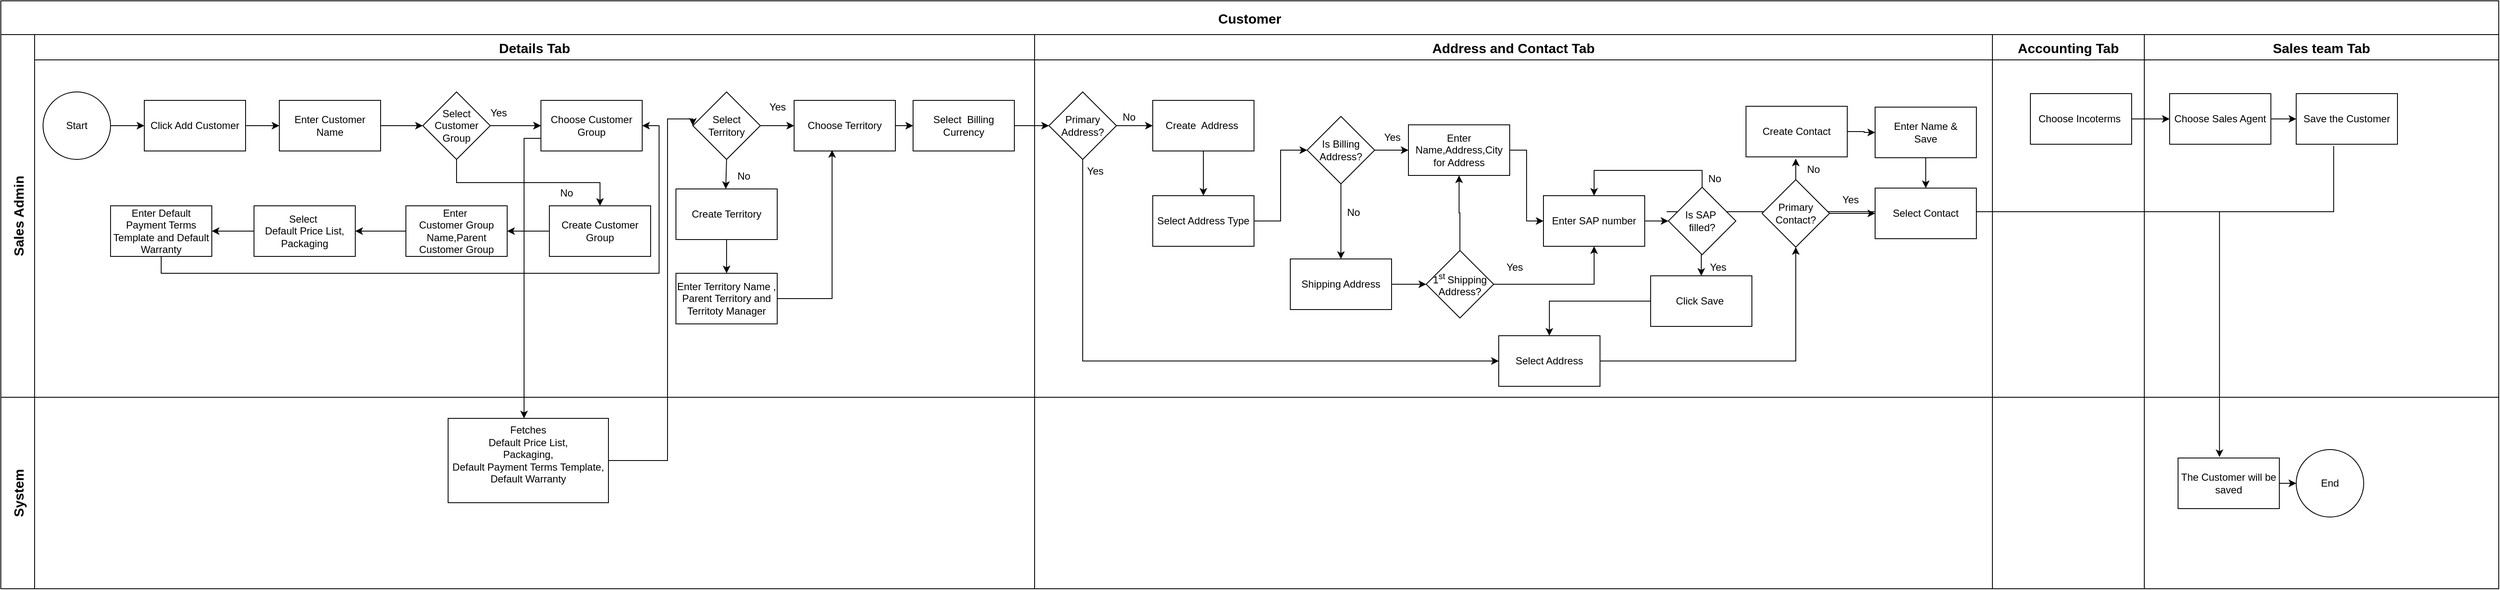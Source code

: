 <mxfile version="28.0.6">
  <diagram name="Page-1" id="mYWzqSMtHuaNR0oqPBAB">
    <mxGraphModel dx="922" dy="408" grid="1" gridSize="10" guides="1" tooltips="1" connect="1" arrows="1" fold="1" page="1" pageScale="1" pageWidth="1400" pageHeight="850" math="0" shadow="0">
      <root>
        <mxCell id="0" />
        <mxCell id="1" parent="0" />
        <mxCell id="lQjqS9JauD-RiS_Uu7O6-1" value="Customer" style="shape=table;childLayout=tableLayout;startSize=40;collapsible=0;recursiveResize=0;expand=0;fontSize=16;fontStyle=1;points=[[0,0,0,0,0],[0,0.25,0,0,0],[0,0.5,0,0,0],[0,0.75,0,0,0],[0,1,0,0,0],[0.25,0,0,0,0],[0.25,1,0,0,0],[0.5,0,0,0,0],[0.5,1,0,0,0],[0.75,0,0,0,0],[0.75,1,0,0,0],[1,0,0,0,0],[1,0.25,0,0,0],[1,0.5,0,0,0],[1,0.75,0,0,0],[1,1,0,0,0]];" parent="1" vertex="1">
          <mxGeometry x="350" y="70" width="2960.0" height="697" as="geometry" />
        </mxCell>
        <mxCell id="lQjqS9JauD-RiS_Uu7O6-2" value="Sales Admin" style="shape=tableRow;horizontal=0;swimlaneHead=0;swimlaneBody=0;top=0;left=0;strokeColor=inherit;bottom=0;right=0;dropTarget=0;fontStyle=1;fillColor=none;points=[[0,0.5],[1,0.5]];portConstraint=eastwest;startSize=40;collapsible=0;recursiveResize=0;expand=0;fontSize=16;" parent="lQjqS9JauD-RiS_Uu7O6-1" vertex="1">
          <mxGeometry y="40" width="2960.0" height="430" as="geometry" />
        </mxCell>
        <mxCell id="lQjqS9JauD-RiS_Uu7O6-3" value="Details Tab" style="swimlane;swimlaneHead=0;swimlaneBody=0;fontStyle=1;strokeColor=inherit;connectable=0;fillColor=none;startSize=30;collapsible=0;recursiveResize=0;expand=0;fontSize=16;" parent="lQjqS9JauD-RiS_Uu7O6-2" vertex="1">
          <mxGeometry x="40" width="1185" height="430" as="geometry">
            <mxRectangle width="1185" height="430" as="alternateBounds" />
          </mxGeometry>
        </mxCell>
        <mxCell id="lQjqS9JauD-RiS_Uu7O6-4" value="Address and Contact Tab" style="swimlane;swimlaneHead=0;swimlaneBody=0;fontStyle=1;strokeColor=inherit;connectable=0;fillColor=none;startSize=30;collapsible=0;recursiveResize=0;expand=0;fontSize=16;" parent="lQjqS9JauD-RiS_Uu7O6-2" vertex="1">
          <mxGeometry x="1225" width="1135" height="430" as="geometry">
            <mxRectangle width="1135" height="430" as="alternateBounds" />
          </mxGeometry>
        </mxCell>
        <mxCell id="LAMu-OEk-gBCYnPKdZS7-6" value="Yes" style="text;html=1;align=center;verticalAlign=middle;whiteSpace=wrap;rounded=0;" vertex="1" parent="lQjqS9JauD-RiS_Uu7O6-4">
          <mxGeometry x="47" y="152" width="50" height="20" as="geometry" />
        </mxCell>
        <mxCell id="lQjqS9JauD-RiS_Uu7O6-5" value="Accounting Tab" style="swimlane;swimlaneHead=0;swimlaneBody=0;fontStyle=1;strokeColor=inherit;connectable=0;fillColor=none;startSize=30;collapsible=0;recursiveResize=0;expand=0;fontSize=16;" parent="lQjqS9JauD-RiS_Uu7O6-2" vertex="1">
          <mxGeometry x="2360" width="180" height="430" as="geometry">
            <mxRectangle width="180" height="430" as="alternateBounds" />
          </mxGeometry>
        </mxCell>
        <mxCell id="lQjqS9JauD-RiS_Uu7O6-6" value="Choose Incoterms&amp;nbsp;" style="whiteSpace=wrap;html=1;" parent="lQjqS9JauD-RiS_Uu7O6-5" vertex="1">
          <mxGeometry x="45" y="70" width="120" height="60" as="geometry" />
        </mxCell>
        <mxCell id="lQjqS9JauD-RiS_Uu7O6-7" value="Sales team Tab" style="swimlane;swimlaneHead=0;swimlaneBody=0;fontStyle=1;strokeColor=inherit;connectable=0;fillColor=none;startSize=30;collapsible=0;recursiveResize=0;expand=0;fontSize=16;" parent="lQjqS9JauD-RiS_Uu7O6-2" vertex="1">
          <mxGeometry x="2540" width="420" height="430" as="geometry">
            <mxRectangle width="420" height="430" as="alternateBounds" />
          </mxGeometry>
        </mxCell>
        <mxCell id="lQjqS9JauD-RiS_Uu7O6-8" value="" style="edgeStyle=orthogonalEdgeStyle;rounded=0;orthogonalLoop=1;jettySize=auto;html=1;" parent="lQjqS9JauD-RiS_Uu7O6-7" source="lQjqS9JauD-RiS_Uu7O6-9" target="lQjqS9JauD-RiS_Uu7O6-10" edge="1">
          <mxGeometry relative="1" as="geometry" />
        </mxCell>
        <mxCell id="lQjqS9JauD-RiS_Uu7O6-9" value="Choose Sales Agent" style="whiteSpace=wrap;html=1;" parent="lQjqS9JauD-RiS_Uu7O6-7" vertex="1">
          <mxGeometry x="30" y="70" width="120" height="60" as="geometry" />
        </mxCell>
        <mxCell id="lQjqS9JauD-RiS_Uu7O6-10" value="Save the Customer" style="rounded=0;whiteSpace=wrap;html=1;" parent="lQjqS9JauD-RiS_Uu7O6-7" vertex="1">
          <mxGeometry x="180" y="70" width="120" height="60" as="geometry" />
        </mxCell>
        <mxCell id="lQjqS9JauD-RiS_Uu7O6-11" value="" style="edgeStyle=orthogonalEdgeStyle;rounded=0;orthogonalLoop=1;jettySize=auto;html=1;" parent="lQjqS9JauD-RiS_Uu7O6-2" source="lQjqS9JauD-RiS_Uu7O6-6" target="lQjqS9JauD-RiS_Uu7O6-9" edge="1">
          <mxGeometry relative="1" as="geometry" />
        </mxCell>
        <mxCell id="lQjqS9JauD-RiS_Uu7O6-12" value="System" style="shape=tableRow;horizontal=0;swimlaneHead=0;swimlaneBody=0;top=0;left=0;strokeColor=inherit;bottom=0;right=0;dropTarget=0;fontStyle=1;fillColor=none;points=[[0,0.5],[1,0.5]];portConstraint=eastwest;startSize=40;collapsible=0;recursiveResize=0;expand=0;fontSize=16;" parent="lQjqS9JauD-RiS_Uu7O6-1" vertex="1">
          <mxGeometry y="470" width="2960.0" height="227" as="geometry" />
        </mxCell>
        <mxCell id="lQjqS9JauD-RiS_Uu7O6-13" value="" style="swimlane;swimlaneHead=0;swimlaneBody=0;fontStyle=1;connectable=0;strokeColor=inherit;fillColor=none;startSize=0;collapsible=0;recursiveResize=0;expand=0;fontSize=16;" parent="lQjqS9JauD-RiS_Uu7O6-12" vertex="1">
          <mxGeometry x="40" width="1185" height="227" as="geometry">
            <mxRectangle width="1185" height="227" as="alternateBounds" />
          </mxGeometry>
        </mxCell>
        <mxCell id="lQjqS9JauD-RiS_Uu7O6-14" value="" style="swimlane;swimlaneHead=0;swimlaneBody=0;fontStyle=1;connectable=0;strokeColor=inherit;fillColor=none;startSize=0;collapsible=0;recursiveResize=0;expand=0;fontSize=16;" parent="lQjqS9JauD-RiS_Uu7O6-12" vertex="1">
          <mxGeometry x="1225" width="1135" height="227" as="geometry">
            <mxRectangle width="1135" height="227" as="alternateBounds" />
          </mxGeometry>
        </mxCell>
        <mxCell id="lQjqS9JauD-RiS_Uu7O6-15" style="swimlane;swimlaneHead=0;swimlaneBody=0;fontStyle=1;connectable=0;strokeColor=inherit;fillColor=none;startSize=0;collapsible=0;recursiveResize=0;expand=0;fontSize=16;" parent="lQjqS9JauD-RiS_Uu7O6-12" vertex="1">
          <mxGeometry x="2360" width="180" height="227" as="geometry">
            <mxRectangle width="180" height="227" as="alternateBounds" />
          </mxGeometry>
        </mxCell>
        <mxCell id="lQjqS9JauD-RiS_Uu7O6-16" value="" style="swimlane;swimlaneHead=0;swimlaneBody=0;fontStyle=1;connectable=0;strokeColor=inherit;fillColor=none;startSize=0;collapsible=0;recursiveResize=0;expand=0;fontSize=16;" parent="lQjqS9JauD-RiS_Uu7O6-12" vertex="1">
          <mxGeometry x="2540" width="420" height="227" as="geometry">
            <mxRectangle width="420" height="227" as="alternateBounds" />
          </mxGeometry>
        </mxCell>
        <mxCell id="lQjqS9JauD-RiS_Uu7O6-17" value="End" style="ellipse;whiteSpace=wrap;html=1;aspect=fixed;" parent="lQjqS9JauD-RiS_Uu7O6-16" vertex="1">
          <mxGeometry x="180" y="62" width="80" height="80" as="geometry" />
        </mxCell>
        <mxCell id="lQjqS9JauD-RiS_Uu7O6-18" value="The Customer will be saved" style="whiteSpace=wrap;html=1;" parent="lQjqS9JauD-RiS_Uu7O6-16" vertex="1">
          <mxGeometry x="40" y="72" width="120" height="60" as="geometry" />
        </mxCell>
        <mxCell id="lQjqS9JauD-RiS_Uu7O6-19" value="" style="edgeStyle=orthogonalEdgeStyle;rounded=0;orthogonalLoop=1;jettySize=auto;html=1;" parent="lQjqS9JauD-RiS_Uu7O6-16" source="lQjqS9JauD-RiS_Uu7O6-18" target="lQjqS9JauD-RiS_Uu7O6-17" edge="1">
          <mxGeometry relative="1" as="geometry" />
        </mxCell>
        <mxCell id="lQjqS9JauD-RiS_Uu7O6-20" style="edgeStyle=orthogonalEdgeStyle;rounded=0;orthogonalLoop=1;jettySize=auto;html=1;entryX=0.409;entryY=-0.018;entryDx=0;entryDy=0;entryPerimeter=0;exitX=0.37;exitY=1.036;exitDx=0;exitDy=0;exitPerimeter=0;" parent="lQjqS9JauD-RiS_Uu7O6-1" source="lQjqS9JauD-RiS_Uu7O6-10" target="lQjqS9JauD-RiS_Uu7O6-18" edge="1">
          <mxGeometry relative="1" as="geometry">
            <mxPoint x="1980" y="290" as="sourcePoint" />
            <Array as="points">
              <mxPoint x="1974" y="250" />
              <mxPoint x="1839" y="250" />
            </Array>
          </mxGeometry>
        </mxCell>
        <mxCell id="lQjqS9JauD-RiS_Uu7O6-21" value="" style="edgeStyle=orthogonalEdgeStyle;rounded=0;orthogonalLoop=1;jettySize=auto;html=1;" parent="1" source="lQjqS9JauD-RiS_Uu7O6-22" target="lQjqS9JauD-RiS_Uu7O6-24" edge="1">
          <mxGeometry relative="1" as="geometry" />
        </mxCell>
        <mxCell id="lQjqS9JauD-RiS_Uu7O6-22" value="Start" style="ellipse;whiteSpace=wrap;html=1;aspect=fixed;" parent="1" vertex="1">
          <mxGeometry x="400" y="178" width="80" height="80" as="geometry" />
        </mxCell>
        <mxCell id="lQjqS9JauD-RiS_Uu7O6-23" value="" style="edgeStyle=orthogonalEdgeStyle;rounded=0;orthogonalLoop=1;jettySize=auto;html=1;" parent="1" source="lQjqS9JauD-RiS_Uu7O6-24" target="lQjqS9JauD-RiS_Uu7O6-26" edge="1">
          <mxGeometry relative="1" as="geometry" />
        </mxCell>
        <mxCell id="lQjqS9JauD-RiS_Uu7O6-24" value="Click Add Customer" style="rounded=0;whiteSpace=wrap;html=1;" parent="1" vertex="1">
          <mxGeometry x="520" y="188" width="120" height="60" as="geometry" />
        </mxCell>
        <mxCell id="lQjqS9JauD-RiS_Uu7O6-25" value="" style="edgeStyle=orthogonalEdgeStyle;rounded=0;orthogonalLoop=1;jettySize=auto;html=1;entryX=0;entryY=0.5;entryDx=0;entryDy=0;" parent="1" source="lQjqS9JauD-RiS_Uu7O6-26" target="lQjqS9JauD-RiS_Uu7O6-29" edge="1">
          <mxGeometry relative="1" as="geometry">
            <mxPoint x="840" y="218" as="targetPoint" />
          </mxGeometry>
        </mxCell>
        <mxCell id="lQjqS9JauD-RiS_Uu7O6-26" value="Enter Customer Name" style="rounded=0;whiteSpace=wrap;html=1;" parent="1" vertex="1">
          <mxGeometry x="680" y="188" width="120" height="60" as="geometry" />
        </mxCell>
        <mxCell id="lQjqS9JauD-RiS_Uu7O6-27" value="" style="edgeStyle=orthogonalEdgeStyle;rounded=0;orthogonalLoop=1;jettySize=auto;html=1;" parent="1" source="lQjqS9JauD-RiS_Uu7O6-29" target="lQjqS9JauD-RiS_Uu7O6-44" edge="1">
          <mxGeometry relative="1" as="geometry" />
        </mxCell>
        <mxCell id="lQjqS9JauD-RiS_Uu7O6-28" value="" style="edgeStyle=orthogonalEdgeStyle;rounded=0;orthogonalLoop=1;jettySize=auto;html=1;exitX=0.5;exitY=1;exitDx=0;exitDy=0;" parent="1" source="lQjqS9JauD-RiS_Uu7O6-29" target="lQjqS9JauD-RiS_Uu7O6-31" edge="1">
          <mxGeometry relative="1" as="geometry" />
        </mxCell>
        <mxCell id="lQjqS9JauD-RiS_Uu7O6-29" value="Select&lt;div&gt;Customer Group&lt;/div&gt;" style="rhombus;whiteSpace=wrap;html=1;rounded=0;" parent="1" vertex="1">
          <mxGeometry x="850" y="178" width="80" height="80" as="geometry" />
        </mxCell>
        <mxCell id="lQjqS9JauD-RiS_Uu7O6-30" value="" style="edgeStyle=orthogonalEdgeStyle;rounded=0;orthogonalLoop=1;jettySize=auto;html=1;" parent="1" source="lQjqS9JauD-RiS_Uu7O6-31" target="lQjqS9JauD-RiS_Uu7O6-33" edge="1">
          <mxGeometry relative="1" as="geometry" />
        </mxCell>
        <mxCell id="lQjqS9JauD-RiS_Uu7O6-31" value="Create Customer Group" style="rounded=0;whiteSpace=wrap;html=1;" parent="1" vertex="1">
          <mxGeometry x="1000" y="313" width="120" height="60" as="geometry" />
        </mxCell>
        <mxCell id="lQjqS9JauD-RiS_Uu7O6-32" value="" style="edgeStyle=orthogonalEdgeStyle;rounded=0;orthogonalLoop=1;jettySize=auto;html=1;" parent="1" source="lQjqS9JauD-RiS_Uu7O6-33" target="lQjqS9JauD-RiS_Uu7O6-35" edge="1">
          <mxGeometry relative="1" as="geometry" />
        </mxCell>
        <mxCell id="lQjqS9JauD-RiS_Uu7O6-33" value="Enter&amp;nbsp;&lt;div&gt;Customer Group Name,Parent Customer Group&lt;/div&gt;" style="rounded=0;whiteSpace=wrap;html=1;" parent="1" vertex="1">
          <mxGeometry x="830" y="313" width="120" height="60" as="geometry" />
        </mxCell>
        <mxCell id="lQjqS9JauD-RiS_Uu7O6-34" value="" style="edgeStyle=orthogonalEdgeStyle;rounded=0;orthogonalLoop=1;jettySize=auto;html=1;" parent="1" source="lQjqS9JauD-RiS_Uu7O6-35" target="lQjqS9JauD-RiS_Uu7O6-37" edge="1">
          <mxGeometry relative="1" as="geometry" />
        </mxCell>
        <mxCell id="lQjqS9JauD-RiS_Uu7O6-35" value="Select&amp;nbsp;&lt;div&gt;Default Price List,&lt;/div&gt;&lt;div&gt;Packaging&lt;/div&gt;" style="rounded=0;whiteSpace=wrap;html=1;" parent="1" vertex="1">
          <mxGeometry x="650" y="313" width="120" height="60" as="geometry" />
        </mxCell>
        <mxCell id="lQjqS9JauD-RiS_Uu7O6-36" style="edgeStyle=orthogonalEdgeStyle;rounded=0;orthogonalLoop=1;jettySize=auto;html=1;exitX=0.5;exitY=1;exitDx=0;exitDy=0;entryX=1;entryY=0.5;entryDx=0;entryDy=0;" parent="1" source="lQjqS9JauD-RiS_Uu7O6-37" target="lQjqS9JauD-RiS_Uu7O6-44" edge="1">
          <mxGeometry relative="1" as="geometry">
            <Array as="points">
              <mxPoint x="540" y="393" />
              <mxPoint x="1130" y="393" />
              <mxPoint x="1130" y="218" />
            </Array>
          </mxGeometry>
        </mxCell>
        <mxCell id="lQjqS9JauD-RiS_Uu7O6-37" value="Enter Default Payment Terms Template and Default Warranty" style="rounded=0;whiteSpace=wrap;html=1;" parent="1" vertex="1">
          <mxGeometry x="480" y="313" width="120" height="60" as="geometry" />
        </mxCell>
        <mxCell id="lQjqS9JauD-RiS_Uu7O6-38" value="Yes" style="text;html=1;align=center;verticalAlign=middle;whiteSpace=wrap;rounded=0;" parent="1" vertex="1">
          <mxGeometry x="910" y="188" width="60" height="30" as="geometry" />
        </mxCell>
        <mxCell id="lQjqS9JauD-RiS_Uu7O6-39" value="No" style="text;html=1;align=center;verticalAlign=middle;resizable=0;points=[];autosize=1;strokeColor=none;fillColor=none;" parent="1" vertex="1">
          <mxGeometry x="1000" y="283" width="40" height="30" as="geometry" />
        </mxCell>
        <mxCell id="lQjqS9JauD-RiS_Uu7O6-40" value="" style="edgeStyle=orthogonalEdgeStyle;rounded=0;orthogonalLoop=1;jettySize=auto;html=1;" parent="1" source="lQjqS9JauD-RiS_Uu7O6-41" target="lQjqS9JauD-RiS_Uu7O6-46" edge="1">
          <mxGeometry relative="1" as="geometry" />
        </mxCell>
        <mxCell id="lQjqS9JauD-RiS_Uu7O6-41" value="Select&lt;div&gt;Territory&lt;/div&gt;" style="rhombus;whiteSpace=wrap;html=1;" parent="1" vertex="1">
          <mxGeometry x="1170" y="178" width="80" height="80" as="geometry" />
        </mxCell>
        <mxCell id="lQjqS9JauD-RiS_Uu7O6-42" value="" style="edgeStyle=orthogonalEdgeStyle;rounded=0;orthogonalLoop=1;jettySize=auto;html=1;" parent="1" source="lQjqS9JauD-RiS_Uu7O6-29" target="lQjqS9JauD-RiS_Uu7O6-44" edge="1">
          <mxGeometry relative="1" as="geometry">
            <mxPoint x="1010" y="338" as="sourcePoint" />
            <mxPoint x="1140" y="433" as="targetPoint" />
          </mxGeometry>
        </mxCell>
        <mxCell id="lQjqS9JauD-RiS_Uu7O6-43" style="edgeStyle=orthogonalEdgeStyle;rounded=0;orthogonalLoop=1;jettySize=auto;html=1;exitX=0;exitY=0.75;exitDx=0;exitDy=0;" parent="1" source="lQjqS9JauD-RiS_Uu7O6-44" edge="1">
          <mxGeometry relative="1" as="geometry">
            <mxPoint x="970" y="565" as="targetPoint" />
          </mxGeometry>
        </mxCell>
        <mxCell id="lQjqS9JauD-RiS_Uu7O6-44" value="Choose Customer Group" style="rounded=0;whiteSpace=wrap;html=1;" parent="1" vertex="1">
          <mxGeometry x="990" y="188" width="120" height="60" as="geometry" />
        </mxCell>
        <mxCell id="lQjqS9JauD-RiS_Uu7O6-45" style="edgeStyle=orthogonalEdgeStyle;rounded=0;orthogonalLoop=1;jettySize=auto;html=1;exitX=1;exitY=0.5;exitDx=0;exitDy=0;entryX=0;entryY=0.5;entryDx=0;entryDy=0;" parent="1" source="lQjqS9JauD-RiS_Uu7O6-46" target="lQjqS9JauD-RiS_Uu7O6-51" edge="1">
          <mxGeometry relative="1" as="geometry" />
        </mxCell>
        <mxCell id="lQjqS9JauD-RiS_Uu7O6-46" value="Choose Territory" style="whiteSpace=wrap;html=1;" parent="1" vertex="1">
          <mxGeometry x="1290" y="188" width="120" height="60" as="geometry" />
        </mxCell>
        <mxCell id="lQjqS9JauD-RiS_Uu7O6-47" value="No" style="text;html=1;align=center;verticalAlign=middle;resizable=0;points=[];autosize=1;strokeColor=none;fillColor=none;" parent="1" vertex="1">
          <mxGeometry x="1210" y="263" width="40" height="30" as="geometry" />
        </mxCell>
        <mxCell id="lQjqS9JauD-RiS_Uu7O6-48" value="Enter Territory Name , Parent Territory and Territoty Manager" style="whiteSpace=wrap;html=1;" parent="1" vertex="1">
          <mxGeometry x="1150" y="393" width="120" height="60" as="geometry" />
        </mxCell>
        <mxCell id="lQjqS9JauD-RiS_Uu7O6-49" style="edgeStyle=orthogonalEdgeStyle;rounded=0;orthogonalLoop=1;jettySize=auto;html=1;entryX=0.375;entryY=0.983;entryDx=0;entryDy=0;entryPerimeter=0;" parent="1" source="lQjqS9JauD-RiS_Uu7O6-48" target="lQjqS9JauD-RiS_Uu7O6-46" edge="1">
          <mxGeometry relative="1" as="geometry" />
        </mxCell>
        <mxCell id="LAMu-OEk-gBCYnPKdZS7-47" style="edgeStyle=orthogonalEdgeStyle;rounded=0;orthogonalLoop=1;jettySize=auto;html=1;exitX=1;exitY=0.5;exitDx=0;exitDy=0;entryX=0;entryY=0.5;entryDx=0;entryDy=0;" edge="1" parent="1" source="lQjqS9JauD-RiS_Uu7O6-51" target="LAMu-OEk-gBCYnPKdZS7-2">
          <mxGeometry relative="1" as="geometry" />
        </mxCell>
        <mxCell id="lQjqS9JauD-RiS_Uu7O6-51" value="Select&amp;nbsp; Billing Currency" style="whiteSpace=wrap;html=1;" parent="1" vertex="1">
          <mxGeometry x="1431" y="188" width="120" height="60" as="geometry" />
        </mxCell>
        <mxCell id="lQjqS9JauD-RiS_Uu7O6-60" value="" style="edgeStyle=orthogonalEdgeStyle;rounded=0;orthogonalLoop=1;jettySize=auto;html=1;" parent="1" source="lQjqS9JauD-RiS_Uu7O6-61" target="lQjqS9JauD-RiS_Uu7O6-48" edge="1">
          <mxGeometry relative="1" as="geometry" />
        </mxCell>
        <mxCell id="lQjqS9JauD-RiS_Uu7O6-61" value="Create Territory" style="rounded=0;whiteSpace=wrap;html=1;" parent="1" vertex="1">
          <mxGeometry x="1150" y="293" width="120" height="60" as="geometry" />
        </mxCell>
        <mxCell id="lQjqS9JauD-RiS_Uu7O6-62" value="" style="endArrow=classic;html=1;rounded=0;entryX=-0.025;entryY=1;entryDx=0;entryDy=0;entryPerimeter=0;exitX=0.5;exitY=1;exitDx=0;exitDy=0;" parent="1" source="lQjqS9JauD-RiS_Uu7O6-41" target="lQjqS9JauD-RiS_Uu7O6-47" edge="1">
          <mxGeometry width="50" height="50" relative="1" as="geometry">
            <mxPoint x="1210" y="263" as="sourcePoint" />
            <mxPoint x="1260" y="213" as="targetPoint" />
          </mxGeometry>
        </mxCell>
        <mxCell id="lQjqS9JauD-RiS_Uu7O6-63" value="Fetches&lt;div&gt;&lt;span style=&quot;text-wrap-mode: nowrap; background-color: transparent; color: light-dark(rgb(0, 0, 0), rgb(255, 255, 255));&quot;&gt;Default Price List&lt;/span&gt;&lt;span style=&quot;background-color: transparent; color: light-dark(rgb(0, 0, 0), rgb(255, 255, 255)); text-wrap-mode: nowrap;&quot;&gt;,&lt;/span&gt;&lt;/div&gt;&lt;div&gt;&lt;span style=&quot;background-color: transparent; color: light-dark(rgb(0, 0, 0), rgb(255, 255, 255)); text-wrap-mode: nowrap;&quot;&gt;Packaging,&lt;/span&gt;&lt;/div&gt;&lt;div&gt;&lt;span style=&quot;text-wrap-mode: nowrap; background-color: transparent; color: light-dark(rgb(0, 0, 0), rgb(255, 255, 255));&quot;&gt;Default Payment Terms Template,&lt;/span&gt;&lt;/div&gt;&lt;div&gt;&lt;span style=&quot;background-color: transparent; color: light-dark(rgb(0, 0, 0), rgb(255, 255, 255)); text-wrap-mode: nowrap;&quot;&gt;Default Warranty&lt;/span&gt;&lt;/div&gt;&lt;div&gt;&lt;div&gt;&amp;nbsp;&lt;/div&gt;&lt;/div&gt;" style="rounded=0;whiteSpace=wrap;html=1;" parent="1" vertex="1">
          <mxGeometry x="880" y="565" width="190" height="100" as="geometry" />
        </mxCell>
        <mxCell id="lQjqS9JauD-RiS_Uu7O6-64" style="edgeStyle=orthogonalEdgeStyle;rounded=0;orthogonalLoop=1;jettySize=auto;html=1;entryX=0;entryY=0.5;entryDx=0;entryDy=0;" parent="1" source="lQjqS9JauD-RiS_Uu7O6-63" target="lQjqS9JauD-RiS_Uu7O6-41" edge="1">
          <mxGeometry relative="1" as="geometry">
            <mxPoint x="1140" y="185" as="targetPoint" />
            <Array as="points">
              <mxPoint x="1140" y="615" />
              <mxPoint x="1140" y="210" />
            </Array>
          </mxGeometry>
        </mxCell>
        <mxCell id="lQjqS9JauD-RiS_Uu7O6-65" value="Yes" style="text;html=1;align=center;verticalAlign=middle;resizable=0;points=[];autosize=1;strokeColor=none;fillColor=none;" parent="1" vertex="1">
          <mxGeometry x="1250" y="181" width="40" height="30" as="geometry" />
        </mxCell>
        <mxCell id="LAMu-OEk-gBCYnPKdZS7-1" style="edgeStyle=orthogonalEdgeStyle;rounded=0;orthogonalLoop=1;jettySize=auto;html=1;exitX=1;exitY=0.5;exitDx=0;exitDy=0;" edge="1" parent="1" source="LAMu-OEk-gBCYnPKdZS7-2" target="LAMu-OEk-gBCYnPKdZS7-4">
          <mxGeometry relative="1" as="geometry" />
        </mxCell>
        <mxCell id="LAMu-OEk-gBCYnPKdZS7-2" value="Primary Address?" style="rhombus;whiteSpace=wrap;html=1;rounded=0;" vertex="1" parent="1">
          <mxGeometry x="1592" y="178" width="80" height="80" as="geometry" />
        </mxCell>
        <mxCell id="LAMu-OEk-gBCYnPKdZS7-3" style="edgeStyle=orthogonalEdgeStyle;rounded=0;orthogonalLoop=1;jettySize=auto;html=1;exitX=0.5;exitY=1;exitDx=0;exitDy=0;entryX=0.5;entryY=0;entryDx=0;entryDy=0;" edge="1" parent="1" source="LAMu-OEk-gBCYnPKdZS7-4" target="LAMu-OEk-gBCYnPKdZS7-11">
          <mxGeometry relative="1" as="geometry" />
        </mxCell>
        <mxCell id="LAMu-OEk-gBCYnPKdZS7-4" value="Create&amp;nbsp; Address&amp;nbsp;" style="whiteSpace=wrap;html=1;" vertex="1" parent="1">
          <mxGeometry x="1715" y="188" width="120" height="60" as="geometry" />
        </mxCell>
        <mxCell id="LAMu-OEk-gBCYnPKdZS7-5" value="No" style="text;html=1;align=center;verticalAlign=middle;whiteSpace=wrap;rounded=0;" vertex="1" parent="1">
          <mxGeometry x="1662" y="198" width="50" height="20" as="geometry" />
        </mxCell>
        <mxCell id="LAMu-OEk-gBCYnPKdZS7-7" style="edgeStyle=orthogonalEdgeStyle;rounded=0;orthogonalLoop=1;jettySize=auto;html=1;exitX=0.5;exitY=1;exitDx=0;exitDy=0;entryX=0.5;entryY=0;entryDx=0;entryDy=0;" edge="1" parent="1" source="LAMu-OEk-gBCYnPKdZS7-9" target="LAMu-OEk-gBCYnPKdZS7-17">
          <mxGeometry relative="1" as="geometry" />
        </mxCell>
        <mxCell id="LAMu-OEk-gBCYnPKdZS7-8" style="edgeStyle=orthogonalEdgeStyle;rounded=0;orthogonalLoop=1;jettySize=auto;html=1;exitX=1;exitY=0.5;exitDx=0;exitDy=0;entryX=0;entryY=0.5;entryDx=0;entryDy=0;" edge="1" parent="1" source="LAMu-OEk-gBCYnPKdZS7-9" target="LAMu-OEk-gBCYnPKdZS7-13">
          <mxGeometry relative="1" as="geometry" />
        </mxCell>
        <mxCell id="LAMu-OEk-gBCYnPKdZS7-9" value="Is Billing Address?" style="rhombus;whiteSpace=wrap;html=1;rounded=0;" vertex="1" parent="1">
          <mxGeometry x="1898" y="207" width="80" height="80" as="geometry" />
        </mxCell>
        <mxCell id="LAMu-OEk-gBCYnPKdZS7-10" style="edgeStyle=orthogonalEdgeStyle;rounded=0;orthogonalLoop=1;jettySize=auto;html=1;entryX=0;entryY=0.5;entryDx=0;entryDy=0;" edge="1" parent="1" source="LAMu-OEk-gBCYnPKdZS7-11" target="LAMu-OEk-gBCYnPKdZS7-9">
          <mxGeometry relative="1" as="geometry" />
        </mxCell>
        <mxCell id="LAMu-OEk-gBCYnPKdZS7-11" value="Select Address Type" style="whiteSpace=wrap;html=1;" vertex="1" parent="1">
          <mxGeometry x="1715" y="301" width="120" height="60" as="geometry" />
        </mxCell>
        <mxCell id="LAMu-OEk-gBCYnPKdZS7-12" style="edgeStyle=orthogonalEdgeStyle;rounded=0;orthogonalLoop=1;jettySize=auto;html=1;entryX=0;entryY=0.5;entryDx=0;entryDy=0;" edge="1" parent="1" source="LAMu-OEk-gBCYnPKdZS7-13" target="LAMu-OEk-gBCYnPKdZS7-15">
          <mxGeometry relative="1" as="geometry" />
        </mxCell>
        <mxCell id="LAMu-OEk-gBCYnPKdZS7-13" value="Enter Name,Address,City for Address" style="whiteSpace=wrap;html=1;" vertex="1" parent="1">
          <mxGeometry x="2018" y="217" width="120" height="60" as="geometry" />
        </mxCell>
        <mxCell id="LAMu-OEk-gBCYnPKdZS7-14" style="edgeStyle=orthogonalEdgeStyle;rounded=0;orthogonalLoop=1;jettySize=auto;html=1;exitX=1;exitY=0.5;exitDx=0;exitDy=0;entryX=0;entryY=0.5;entryDx=0;entryDy=0;" edge="1" parent="1" source="LAMu-OEk-gBCYnPKdZS7-15" target="LAMu-OEk-gBCYnPKdZS7-25">
          <mxGeometry relative="1" as="geometry" />
        </mxCell>
        <mxCell id="LAMu-OEk-gBCYnPKdZS7-15" value="Enter SAP number" style="whiteSpace=wrap;html=1;" vertex="1" parent="1">
          <mxGeometry x="2178" y="301" width="120" height="60" as="geometry" />
        </mxCell>
        <mxCell id="LAMu-OEk-gBCYnPKdZS7-16" style="edgeStyle=orthogonalEdgeStyle;rounded=0;orthogonalLoop=1;jettySize=auto;html=1;exitX=1;exitY=0.5;exitDx=0;exitDy=0;entryX=0;entryY=0.5;entryDx=0;entryDy=0;" edge="1" parent="1" source="LAMu-OEk-gBCYnPKdZS7-17" target="LAMu-OEk-gBCYnPKdZS7-20">
          <mxGeometry relative="1" as="geometry" />
        </mxCell>
        <mxCell id="LAMu-OEk-gBCYnPKdZS7-17" value="Shipping Address" style="whiteSpace=wrap;html=1;" vertex="1" parent="1">
          <mxGeometry x="1878" y="376" width="120" height="60" as="geometry" />
        </mxCell>
        <mxCell id="LAMu-OEk-gBCYnPKdZS7-18" style="edgeStyle=orthogonalEdgeStyle;rounded=0;orthogonalLoop=1;jettySize=auto;html=1;exitX=0.5;exitY=0;exitDx=0;exitDy=0;entryX=0.5;entryY=1;entryDx=0;entryDy=0;" edge="1" parent="1" source="LAMu-OEk-gBCYnPKdZS7-20" target="LAMu-OEk-gBCYnPKdZS7-13">
          <mxGeometry relative="1" as="geometry" />
        </mxCell>
        <mxCell id="LAMu-OEk-gBCYnPKdZS7-19" style="edgeStyle=orthogonalEdgeStyle;rounded=0;orthogonalLoop=1;jettySize=auto;html=1;exitX=1;exitY=0.5;exitDx=0;exitDy=0;entryX=0.5;entryY=1;entryDx=0;entryDy=0;" edge="1" parent="1" source="LAMu-OEk-gBCYnPKdZS7-20" target="LAMu-OEk-gBCYnPKdZS7-15">
          <mxGeometry relative="1" as="geometry" />
        </mxCell>
        <mxCell id="LAMu-OEk-gBCYnPKdZS7-20" value="1&lt;sup&gt;st &lt;/sup&gt;Shipping Address?" style="rhombus;whiteSpace=wrap;html=1;rounded=0;" vertex="1" parent="1">
          <mxGeometry x="2039" y="366" width="80" height="80" as="geometry" />
        </mxCell>
        <mxCell id="LAMu-OEk-gBCYnPKdZS7-21" value="No" style="text;html=1;align=center;verticalAlign=middle;whiteSpace=wrap;rounded=0;" vertex="1" parent="1">
          <mxGeometry x="1928" y="311" width="50" height="20" as="geometry" />
        </mxCell>
        <mxCell id="LAMu-OEk-gBCYnPKdZS7-22" value="Yes" style="text;html=1;align=center;verticalAlign=middle;whiteSpace=wrap;rounded=0;" vertex="1" parent="1">
          <mxGeometry x="1974" y="222" width="50" height="20" as="geometry" />
        </mxCell>
        <mxCell id="LAMu-OEk-gBCYnPKdZS7-23" style="edgeStyle=orthogonalEdgeStyle;rounded=0;orthogonalLoop=1;jettySize=auto;html=1;exitX=0.5;exitY=0;exitDx=0;exitDy=0;entryX=0.5;entryY=0;entryDx=0;entryDy=0;" edge="1" parent="1" source="LAMu-OEk-gBCYnPKdZS7-25" target="LAMu-OEk-gBCYnPKdZS7-15">
          <mxGeometry relative="1" as="geometry" />
        </mxCell>
        <mxCell id="LAMu-OEk-gBCYnPKdZS7-24" style="edgeStyle=orthogonalEdgeStyle;rounded=0;orthogonalLoop=1;jettySize=auto;html=1;exitX=0.5;exitY=1;exitDx=0;exitDy=0;entryX=0.5;entryY=0;entryDx=0;entryDy=0;" edge="1" parent="1" source="LAMu-OEk-gBCYnPKdZS7-25" target="LAMu-OEk-gBCYnPKdZS7-26">
          <mxGeometry relative="1" as="geometry" />
        </mxCell>
        <mxCell id="LAMu-OEk-gBCYnPKdZS7-25" value="Is SAP&amp;nbsp;&lt;br&gt;filled?" style="rhombus;whiteSpace=wrap;html=1;rounded=0;" vertex="1" parent="1">
          <mxGeometry x="2326" y="291" width="80" height="80" as="geometry" />
        </mxCell>
        <mxCell id="LAMu-OEk-gBCYnPKdZS7-26" value="Click Save&amp;nbsp;" style="whiteSpace=wrap;html=1;" vertex="1" parent="1">
          <mxGeometry x="2305" y="396" width="120" height="60" as="geometry" />
        </mxCell>
        <mxCell id="LAMu-OEk-gBCYnPKdZS7-27" value="Yes" style="text;html=1;align=center;verticalAlign=middle;whiteSpace=wrap;rounded=0;" vertex="1" parent="1">
          <mxGeometry x="2119" y="376" width="50" height="20" as="geometry" />
        </mxCell>
        <mxCell id="LAMu-OEk-gBCYnPKdZS7-28" value="Yes" style="text;html=1;align=center;verticalAlign=middle;whiteSpace=wrap;rounded=0;" vertex="1" parent="1">
          <mxGeometry x="2360" y="376" width="50" height="20" as="geometry" />
        </mxCell>
        <mxCell id="LAMu-OEk-gBCYnPKdZS7-29" value="No" style="text;html=1;align=center;verticalAlign=middle;whiteSpace=wrap;rounded=0;" vertex="1" parent="1">
          <mxGeometry x="2356" y="271" width="50" height="20" as="geometry" />
        </mxCell>
        <mxCell id="LAMu-OEk-gBCYnPKdZS7-30" value="No" style="text;html=1;align=center;verticalAlign=middle;whiteSpace=wrap;rounded=0;" vertex="1" parent="1">
          <mxGeometry x="2473.0" y="260" width="50" height="20" as="geometry" />
        </mxCell>
        <mxCell id="LAMu-OEk-gBCYnPKdZS7-31" style="edgeStyle=orthogonalEdgeStyle;rounded=0;orthogonalLoop=1;jettySize=auto;html=1;exitX=1;exitY=0.5;exitDx=0;exitDy=0;entryX=0;entryY=0.5;entryDx=0;entryDy=0;" edge="1" parent="1" source="LAMu-OEk-gBCYnPKdZS7-33" target="LAMu-OEk-gBCYnPKdZS7-38">
          <mxGeometry relative="1" as="geometry" />
        </mxCell>
        <mxCell id="LAMu-OEk-gBCYnPKdZS7-32" style="edgeStyle=orthogonalEdgeStyle;rounded=0;orthogonalLoop=1;jettySize=auto;html=1;exitX=0.5;exitY=0;exitDx=0;exitDy=0;" edge="1" parent="1" source="LAMu-OEk-gBCYnPKdZS7-33">
          <mxGeometry relative="1" as="geometry">
            <mxPoint x="2477" y="257" as="targetPoint" />
          </mxGeometry>
        </mxCell>
        <mxCell id="LAMu-OEk-gBCYnPKdZS7-33" value="Primary Contact?" style="rhombus;whiteSpace=wrap;html=1;rounded=0;" vertex="1" parent="1">
          <mxGeometry x="2437.0" y="282" width="80" height="80" as="geometry" />
        </mxCell>
        <mxCell id="LAMu-OEk-gBCYnPKdZS7-34" value="Create Contact" style="whiteSpace=wrap;html=1;" vertex="1" parent="1">
          <mxGeometry x="2418.0" y="195" width="120" height="60" as="geometry" />
        </mxCell>
        <mxCell id="LAMu-OEk-gBCYnPKdZS7-35" style="edgeStyle=orthogonalEdgeStyle;rounded=0;orthogonalLoop=1;jettySize=auto;html=1;exitX=0.5;exitY=1;exitDx=0;exitDy=0;entryX=0.5;entryY=0;entryDx=0;entryDy=0;" edge="1" parent="1" source="LAMu-OEk-gBCYnPKdZS7-36" target="LAMu-OEk-gBCYnPKdZS7-38">
          <mxGeometry relative="1" as="geometry" />
        </mxCell>
        <mxCell id="LAMu-OEk-gBCYnPKdZS7-36" value="Enter Name &amp;amp;&lt;br&gt;&amp;nbsp;Save&amp;nbsp;" style="whiteSpace=wrap;html=1;" vertex="1" parent="1">
          <mxGeometry x="2571.0" y="196" width="120" height="60" as="geometry" />
        </mxCell>
        <mxCell id="LAMu-OEk-gBCYnPKdZS7-37" value="" style="edgeStyle=orthogonalEdgeStyle;rounded=0;orthogonalLoop=1;jettySize=auto;html=1;" edge="1" parent="1" source="LAMu-OEk-gBCYnPKdZS7-34" target="LAMu-OEk-gBCYnPKdZS7-36">
          <mxGeometry relative="1" as="geometry" />
        </mxCell>
        <mxCell id="LAMu-OEk-gBCYnPKdZS7-38" value="Select Contact" style="whiteSpace=wrap;html=1;" vertex="1" parent="1">
          <mxGeometry x="2571.0" y="292" width="120" height="60" as="geometry" />
        </mxCell>
        <mxCell id="LAMu-OEk-gBCYnPKdZS7-39" value="Yes" style="text;html=1;align=center;verticalAlign=middle;whiteSpace=wrap;rounded=0;" vertex="1" parent="1">
          <mxGeometry x="2517.0" y="296" width="50" height="20" as="geometry" />
        </mxCell>
        <mxCell id="LAMu-OEk-gBCYnPKdZS7-40" style="edgeStyle=orthogonalEdgeStyle;rounded=0;orthogonalLoop=1;jettySize=auto;html=1;exitX=1;exitY=0.5;exitDx=0;exitDy=0;entryX=0.5;entryY=1;entryDx=0;entryDy=0;" edge="1" parent="1" source="LAMu-OEk-gBCYnPKdZS7-41" target="LAMu-OEk-gBCYnPKdZS7-33">
          <mxGeometry relative="1" as="geometry" />
        </mxCell>
        <mxCell id="LAMu-OEk-gBCYnPKdZS7-41" value="Select Address" style="whiteSpace=wrap;html=1;" vertex="1" parent="1">
          <mxGeometry x="2125" y="467" width="120" height="60" as="geometry" />
        </mxCell>
        <mxCell id="LAMu-OEk-gBCYnPKdZS7-42" style="edgeStyle=orthogonalEdgeStyle;rounded=0;orthogonalLoop=1;jettySize=auto;html=1;exitX=0.5;exitY=1;exitDx=0;exitDy=0;entryX=0;entryY=0.5;entryDx=0;entryDy=0;" edge="1" parent="1" source="LAMu-OEk-gBCYnPKdZS7-2" target="LAMu-OEk-gBCYnPKdZS7-41">
          <mxGeometry relative="1" as="geometry" />
        </mxCell>
        <mxCell id="LAMu-OEk-gBCYnPKdZS7-43" style="edgeStyle=orthogonalEdgeStyle;rounded=0;orthogonalLoop=1;jettySize=auto;html=1;exitX=0;exitY=0.5;exitDx=0;exitDy=0;entryX=0.5;entryY=0;entryDx=0;entryDy=0;" edge="1" parent="1" source="LAMu-OEk-gBCYnPKdZS7-26" target="LAMu-OEk-gBCYnPKdZS7-41">
          <mxGeometry relative="1" as="geometry" />
        </mxCell>
      </root>
    </mxGraphModel>
  </diagram>
</mxfile>
